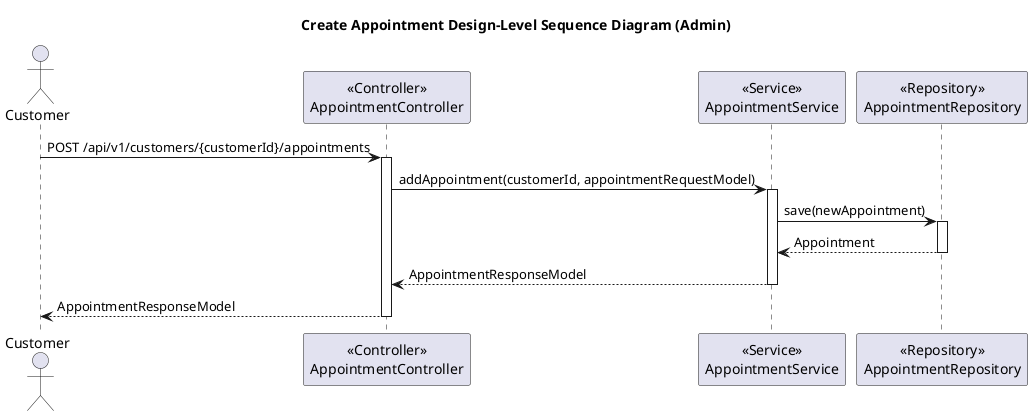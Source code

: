 @startuml
title Create Appointment Design-Level Sequence Diagram (Admin)

actor Customer

participant AppointmentController as "<<Controller>>\nAppointmentController"
participant AppointmentService as "<<Service>>\nAppointmentService"
participant AppointmentRepository as "<<Repository>>\nAppointmentRepository"

Customer -> AppointmentController: POST /api/v1/customers/{customerId}/appointments
activate AppointmentController

AppointmentController -> AppointmentService: addAppointment(customerId, appointmentRequestModel)
activate AppointmentService

AppointmentService -> AppointmentRepository: save(newAppointment)
activate AppointmentRepository

AppointmentRepository --> AppointmentService: Appointment
deactivate AppointmentRepository

AppointmentService --> AppointmentController: AppointmentResponseModel
deactivate AppointmentService

AppointmentController --> Customer: AppointmentResponseModel
deactivate AppointmentController
@enduml
